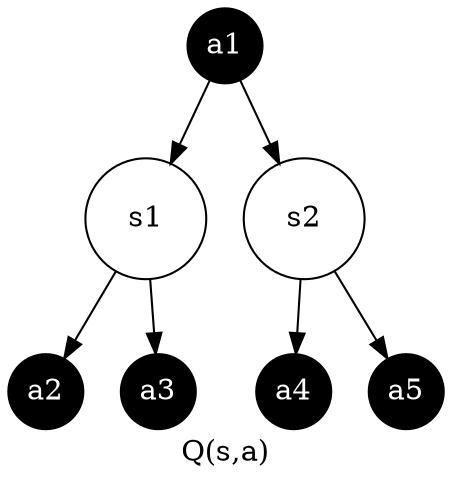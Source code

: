 digraph mc_vs {
    graph [dpi=300];
    rankdir = "TB"
    label="Q(s,a)"

    s1 [label="s1", width=0.8, fontcolor="black", fillcolor="white", style="filled", shape="circle", fixedsize="true"]
    s2 [label="s2", width=0.8, fontcolor="black", fillcolor="white", style="filled", shape="circle", fixedsize="true"]
    
    a1 [label="a1", width=0.5, fontcolor="white", fillcolor="black", style="filled", shape="circle", fixedsize="true"]
    a2 [label="a2", width=0.5, fontcolor="white", fillcolor="black", style="filled", shape="circle", fixedsize="true"]
    a3 [label="a3", width=0.5, fontcolor="white", fillcolor="black", style="filled", shape="circle", fixedsize="true"]
    a4 [label="a4", width=0.5, fontcolor="white", fillcolor="black", style="filled", shape="circle", fixedsize="true"]
    a5 [label="a5", width=0.5, fontcolor="white", fillcolor="black", style="filled", shape="circle", fixedsize="true"]

    a1 -> s1
    a1 -> s2
    s1 -> a2
    s1 -> a3
    s2 -> a4
    s2 -> a5

}
